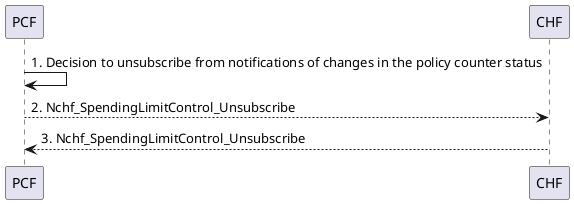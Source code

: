 @startuml
	participant PCF order 1
	participant CHF order 2

	PCF -> PCF : 1. Decision to unsubscribe from notifications of changes in the policy counter status
	PCF --> CHF : 2. Nchf_SpendingLimitControl_Unsubscribe
	PCF <-- CHF : 3. Nchf_SpendingLimitControl_Unsubscribe
@enduml